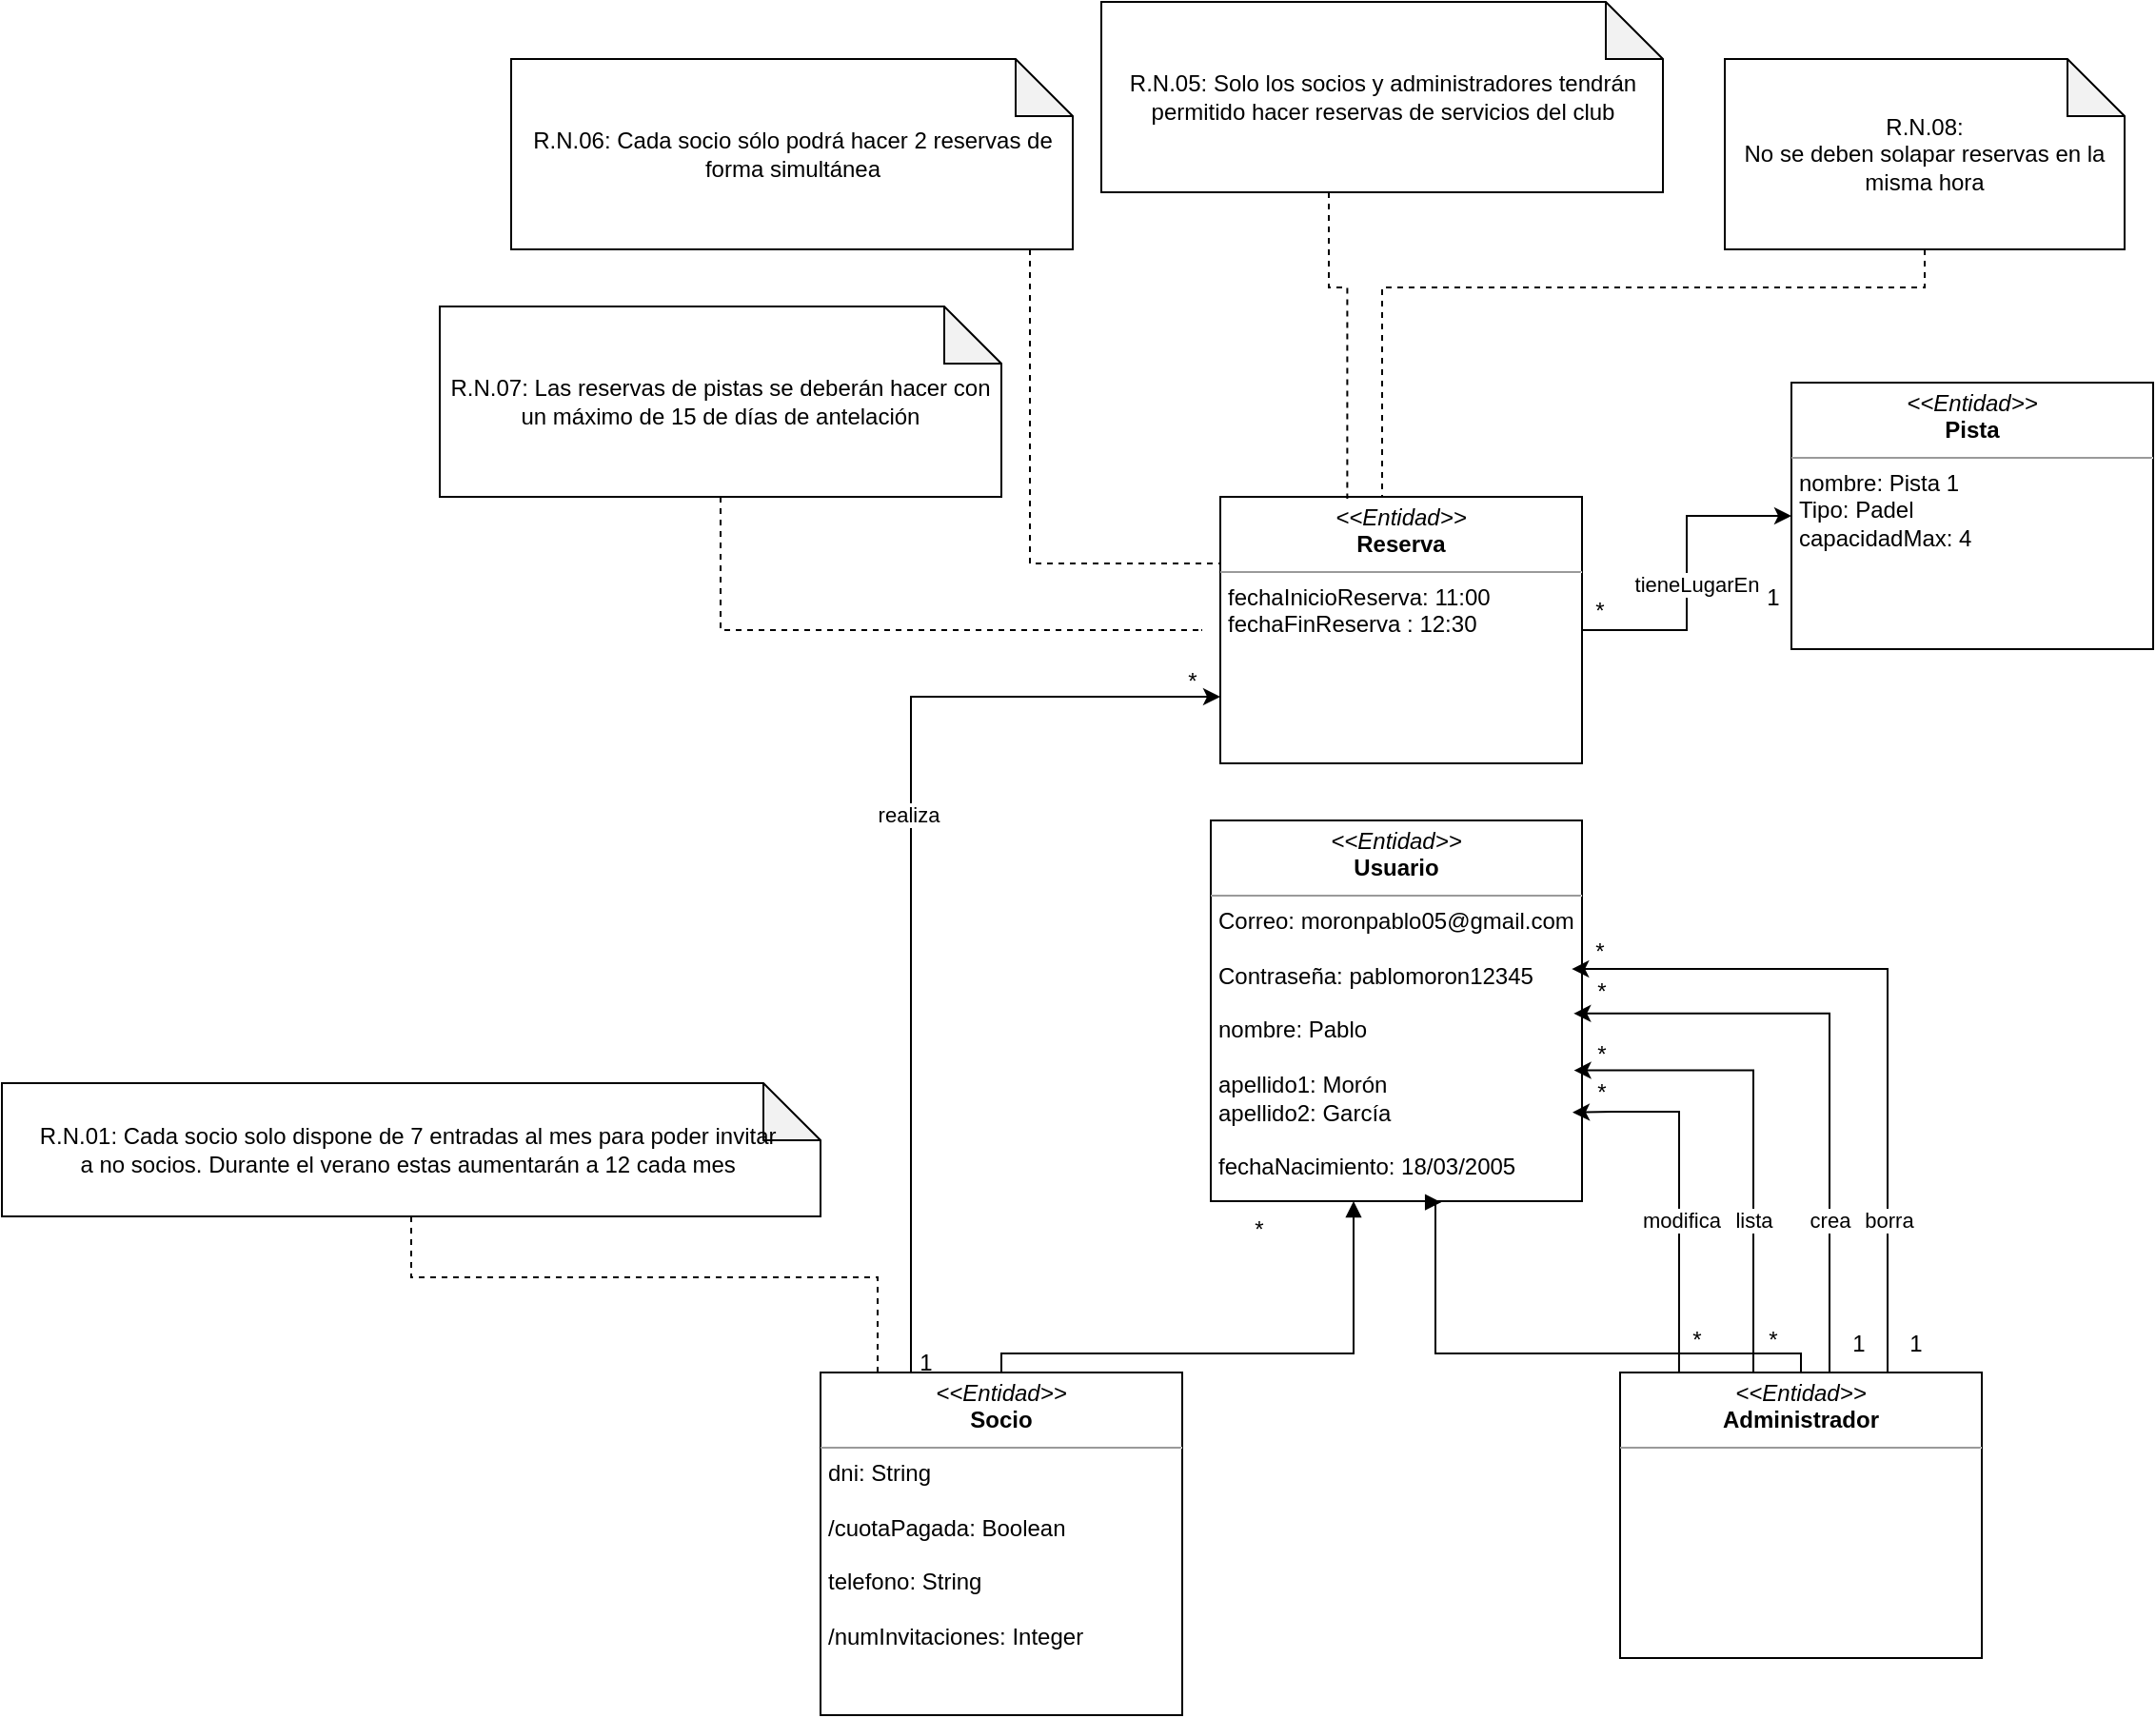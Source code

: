 <mxfile version="25.0.1">
  <diagram name="Página-1" id="Qre8xRtkXINu6mSkF_Qo">
    <mxGraphModel dx="2003" dy="1700" grid="1" gridSize="10" guides="1" tooltips="1" connect="1" arrows="1" fold="1" page="1" pageScale="1" pageWidth="827" pageHeight="1169" math="0" shadow="0">
      <root>
        <mxCell id="0" />
        <mxCell id="1" parent="0" />
        <mxCell id="X_uEDLT4WlRVR4zhBA6H-5" style="edgeStyle=orthogonalEdgeStyle;rounded=0;orthogonalLoop=1;jettySize=auto;html=1;exitX=0.25;exitY=0;exitDx=0;exitDy=0;entryX=0;entryY=0.75;entryDx=0;entryDy=0;" edge="1" parent="1" source="X_uEDLT4WlRVR4zhBA6H-7" target="X_uEDLT4WlRVR4zhBA6H-19">
          <mxGeometry relative="1" as="geometry" />
        </mxCell>
        <mxCell id="X_uEDLT4WlRVR4zhBA6H-6" value="realiza" style="edgeLabel;html=1;align=center;verticalAlign=middle;resizable=0;points=[];" connectable="0" vertex="1" parent="X_uEDLT4WlRVR4zhBA6H-5">
          <mxGeometry x="0.134" y="2" relative="1" as="geometry">
            <mxPoint as="offset" />
          </mxGeometry>
        </mxCell>
        <mxCell id="X_uEDLT4WlRVR4zhBA6H-7" value="&lt;p style=&quot;margin:0px;margin-top:4px;text-align:center;&quot;&gt;&lt;i&gt;&amp;lt;&amp;lt;Entidad&amp;gt;&amp;gt;&lt;/i&gt;&lt;br&gt;&lt;b&gt;Socio&lt;/b&gt;&lt;/p&gt;&lt;hr size=&quot;1&quot;&gt;&lt;p style=&quot;margin:0px;margin-left:4px;&quot;&gt;dni: String&lt;/p&gt;&lt;p style=&quot;margin:0px;margin-left:4px;&quot;&gt;&lt;br&gt;&lt;/p&gt;&lt;p style=&quot;margin:0px;margin-left:4px;&quot;&gt;&lt;span style=&quot;background-color: initial;&quot;&gt;/cuotaPagada: Boolean&lt;/span&gt;&lt;/p&gt;&lt;p style=&quot;margin:0px;margin-left:4px;&quot;&gt;&lt;span style=&quot;background-color: initial;&quot;&gt;&lt;br&gt;&lt;/span&gt;&lt;/p&gt;&lt;p style=&quot;margin:0px;margin-left:4px;&quot;&gt;&lt;span style=&quot;background-color: initial;&quot;&gt;telefono: String&lt;/span&gt;&lt;/p&gt;&lt;p style=&quot;margin:0px;margin-left:4px;&quot;&gt;&lt;br&gt;&lt;/p&gt;&lt;p style=&quot;margin:0px;margin-left:4px;&quot;&gt;&lt;span style=&quot;background-color: initial;&quot;&gt;/numInvitaciones: Integer&lt;/span&gt;&lt;/p&gt;&lt;p style=&quot;margin:0px;margin-left:4px;&quot;&gt;&lt;br&gt;&lt;/p&gt;&lt;p style=&quot;margin:0px;margin-left:4px;&quot;&gt;&lt;br&gt;&lt;/p&gt;" style="verticalAlign=top;align=left;overflow=fill;fontSize=12;fontFamily=Helvetica;html=1;rounded=0;shadow=0;comic=0;labelBackgroundColor=none;strokeWidth=1" vertex="1" parent="1">
          <mxGeometry x="30" y="290" width="190" height="180" as="geometry" />
        </mxCell>
        <mxCell id="X_uEDLT4WlRVR4zhBA6H-8" value="&lt;p style=&quot;margin:0px;margin-top:4px;text-align:center;&quot;&gt;&lt;i&gt;&amp;lt;&amp;lt;Entidad&amp;gt;&amp;gt;&lt;/i&gt;&lt;br&gt;&lt;b&gt;Usuario&lt;/b&gt;&lt;/p&gt;&lt;hr size=&quot;1&quot;&gt;&lt;p style=&quot;margin:0px;margin-left:4px;&quot;&gt;Correo: moronpablo05@gmail.com&lt;/p&gt;&lt;p style=&quot;margin:0px;margin-left:4px;&quot;&gt;&lt;br&gt;&lt;/p&gt;&lt;p style=&quot;margin:0px;margin-left:4px;&quot;&gt;Contraseña: pablomoron12345&lt;/p&gt;&lt;p style=&quot;margin:0px;margin-left:4px;&quot;&gt;&lt;br&gt;&lt;/p&gt;&lt;p style=&quot;margin:0px;margin-left:4px;&quot;&gt;nombre: Pablo&lt;/p&gt;&lt;p style=&quot;margin:0px;margin-left:4px;&quot;&gt;&lt;br&gt;&lt;/p&gt;&lt;p style=&quot;margin:0px;margin-left:4px;&quot;&gt;apellido1: Morón&lt;/p&gt;&lt;p style=&quot;margin:0px;margin-left:4px;&quot;&gt;apellido2: García&lt;/p&gt;&lt;p style=&quot;margin:0px;margin-left:4px;&quot;&gt;&lt;br&gt;&lt;/p&gt;&lt;p style=&quot;margin:0px;margin-left:4px;&quot;&gt;fechaNacimiento: 18/03/2005&lt;/p&gt;" style="verticalAlign=top;align=left;overflow=fill;fontSize=12;fontFamily=Helvetica;html=1;rounded=0;shadow=0;comic=0;labelBackgroundColor=none;strokeWidth=1" vertex="1" parent="1">
          <mxGeometry x="235" width="195" height="200" as="geometry" />
        </mxCell>
        <mxCell id="X_uEDLT4WlRVR4zhBA6H-12" style="edgeStyle=orthogonalEdgeStyle;rounded=0;orthogonalLoop=1;jettySize=auto;html=1;entryX=0.026;entryY=0.776;entryDx=0;entryDy=0;entryPerimeter=0;endArrow=classic;endFill=1;" edge="1" parent="1" source="X_uEDLT4WlRVR4zhBA6H-13" target="X_uEDLT4WlRVR4zhBA6H-60">
          <mxGeometry relative="1" as="geometry">
            <Array as="points">
              <mxPoint x="520" y="131" />
            </Array>
          </mxGeometry>
        </mxCell>
        <mxCell id="X_uEDLT4WlRVR4zhBA6H-13" value="&lt;p style=&quot;margin:0px;margin-top:4px;text-align:center;&quot;&gt;&lt;i&gt;&amp;lt;&amp;lt;Entidad&amp;gt;&amp;gt;&lt;/i&gt;&lt;br&gt;&lt;b&gt;Administrador&lt;/b&gt;&lt;/p&gt;&lt;hr size=&quot;1&quot;&gt;&lt;p style=&quot;margin:0px;margin-left:4px;&quot;&gt;&amp;nbsp;&lt;/p&gt;" style="verticalAlign=top;align=left;overflow=fill;fontSize=12;fontFamily=Helvetica;html=1;rounded=0;shadow=0;comic=0;labelBackgroundColor=none;strokeWidth=1" vertex="1" parent="1">
          <mxGeometry x="450" y="290" width="190" height="150" as="geometry" />
        </mxCell>
        <mxCell id="X_uEDLT4WlRVR4zhBA6H-14" value="&lt;p style=&quot;margin:0px;margin-top:4px;text-align:center;&quot;&gt;&lt;i&gt;&amp;lt;&amp;lt;Entidad&amp;gt;&amp;gt;&lt;/i&gt;&lt;br&gt;&lt;b&gt;Pista&lt;/b&gt;&lt;/p&gt;&lt;hr size=&quot;1&quot;&gt;&lt;p style=&quot;margin:0px;margin-left:4px;&quot;&gt;nombre: Pista 1&lt;/p&gt;&lt;p style=&quot;margin:0px;margin-left:4px;&quot;&gt;Tipo: Padel&lt;/p&gt;&lt;p style=&quot;margin:0px;margin-left:4px;&quot;&gt;capacidadMax: 4&lt;/p&gt;" style="verticalAlign=top;align=left;overflow=fill;fontSize=12;fontFamily=Helvetica;html=1;rounded=0;shadow=0;comic=0;labelBackgroundColor=none;strokeWidth=1" vertex="1" parent="1">
          <mxGeometry x="540" y="-230" width="190" height="140" as="geometry" />
        </mxCell>
        <mxCell id="X_uEDLT4WlRVR4zhBA6H-15" style="edgeStyle=orthogonalEdgeStyle;rounded=0;orthogonalLoop=1;jettySize=auto;html=1;exitX=1;exitY=0.5;exitDx=0;exitDy=0;entryX=0;entryY=0.5;entryDx=0;entryDy=0;endArrow=classic;endFill=1;" edge="1" parent="1" source="X_uEDLT4WlRVR4zhBA6H-19" target="X_uEDLT4WlRVR4zhBA6H-14">
          <mxGeometry relative="1" as="geometry" />
        </mxCell>
        <mxCell id="X_uEDLT4WlRVR4zhBA6H-16" value="tieneLugarEn" style="edgeLabel;html=1;align=center;verticalAlign=middle;resizable=0;points=[];" connectable="0" vertex="1" parent="X_uEDLT4WlRVR4zhBA6H-15">
          <mxGeometry x="-0.121" y="-3" relative="1" as="geometry">
            <mxPoint x="2" y="-5" as="offset" />
          </mxGeometry>
        </mxCell>
        <mxCell id="X_uEDLT4WlRVR4zhBA6H-19" value="&lt;p style=&quot;margin:0px;margin-top:4px;text-align:center;&quot;&gt;&lt;i&gt;&amp;lt;&amp;lt;Entidad&amp;gt;&amp;gt;&lt;/i&gt;&lt;br&gt;&lt;b&gt;Reserva&lt;/b&gt;&lt;/p&gt;&lt;hr size=&quot;1&quot;&gt;&lt;p style=&quot;margin:0px;margin-left:4px;&quot;&gt;fechaInicioReserva: 11:00&lt;/p&gt;&lt;p style=&quot;margin:0px;margin-left:4px;&quot;&gt;fechaFinReserva : 12:30&lt;/p&gt;&lt;p style=&quot;margin:0px;margin-left:4px;&quot;&gt;&lt;br&gt;&lt;/p&gt;" style="verticalAlign=top;align=left;overflow=fill;fontSize=12;fontFamily=Helvetica;html=1;rounded=0;shadow=0;comic=0;labelBackgroundColor=none;strokeWidth=1" vertex="1" parent="1">
          <mxGeometry x="240" y="-170" width="190" height="140" as="geometry" />
        </mxCell>
        <mxCell id="X_uEDLT4WlRVR4zhBA6H-20" style="edgeStyle=orthogonalEdgeStyle;rounded=0;orthogonalLoop=1;jettySize=auto;html=1;entryX=0.621;entryY=1.003;entryDx=0;entryDy=0;entryPerimeter=0;endArrow=block;endFill=1;" edge="1" parent="1" source="X_uEDLT4WlRVR4zhBA6H-13" target="X_uEDLT4WlRVR4zhBA6H-8">
          <mxGeometry relative="1" as="geometry">
            <Array as="points">
              <mxPoint x="545" y="280" />
              <mxPoint x="353" y="280" />
            </Array>
          </mxGeometry>
        </mxCell>
        <mxCell id="X_uEDLT4WlRVR4zhBA6H-22" style="edgeStyle=orthogonalEdgeStyle;rounded=0;orthogonalLoop=1;jettySize=auto;html=1;endArrow=block;endFill=1;" edge="1" parent="1" source="X_uEDLT4WlRVR4zhBA6H-7" target="X_uEDLT4WlRVR4zhBA6H-8">
          <mxGeometry relative="1" as="geometry">
            <Array as="points">
              <mxPoint x="125" y="280" />
              <mxPoint x="310" y="280" />
            </Array>
          </mxGeometry>
        </mxCell>
        <mxCell id="X_uEDLT4WlRVR4zhBA6H-26" value="R.N.01:&amp;nbsp;Cada socio solo dispone de 7 entradas al mes para poder invitar&amp;nbsp;&lt;div&gt;a no socios. Durante el verano estas aumentarán a 12 cada mes&amp;nbsp;&lt;/div&gt;" style="shape=note;whiteSpace=wrap;html=1;backgroundOutline=1;darkOpacity=0.05;" vertex="1" parent="1">
          <mxGeometry x="-400" y="138" width="430" height="70" as="geometry" />
        </mxCell>
        <mxCell id="X_uEDLT4WlRVR4zhBA6H-27" value="1" style="text;html=1;align=center;verticalAlign=middle;resizable=0;points=[];autosize=1;strokeColor=none;fillColor=none;" vertex="1" parent="1">
          <mxGeometry x="515" y="-132" width="30" height="30" as="geometry" />
        </mxCell>
        <mxCell id="X_uEDLT4WlRVR4zhBA6H-28" value="R.N.08:&lt;div&gt;No se deben solapar reservas en la misma hora&lt;/div&gt;" style="shape=note;whiteSpace=wrap;html=1;backgroundOutline=1;darkOpacity=0.05;" vertex="1" parent="1">
          <mxGeometry x="505" y="-400" width="210" height="100" as="geometry" />
        </mxCell>
        <mxCell id="X_uEDLT4WlRVR4zhBA6H-29" style="edgeStyle=orthogonalEdgeStyle;rounded=0;orthogonalLoop=1;jettySize=auto;html=1;entryX=0.368;entryY=0;entryDx=0;entryDy=0;entryPerimeter=0;dashed=1;endArrow=none;endFill=0;" edge="1" parent="1" source="X_uEDLT4WlRVR4zhBA6H-26" target="X_uEDLT4WlRVR4zhBA6H-7">
          <mxGeometry relative="1" as="geometry">
            <Array as="points">
              <mxPoint x="-185" y="240" />
              <mxPoint x="60" y="240" />
              <mxPoint x="60" y="290" />
            </Array>
          </mxGeometry>
        </mxCell>
        <mxCell id="X_uEDLT4WlRVR4zhBA6H-30" style="edgeStyle=orthogonalEdgeStyle;rounded=0;orthogonalLoop=1;jettySize=auto;html=1;entryX=0.5;entryY=0;entryDx=0;entryDy=0;dashed=1;endArrow=none;endFill=0;" edge="1" parent="1" source="X_uEDLT4WlRVR4zhBA6H-28" target="X_uEDLT4WlRVR4zhBA6H-19">
          <mxGeometry relative="1" as="geometry">
            <mxPoint x="-620" y="-400" as="sourcePoint" />
            <Array as="points">
              <mxPoint x="610" y="-280" />
              <mxPoint x="325" y="-280" />
            </Array>
          </mxGeometry>
        </mxCell>
        <mxCell id="X_uEDLT4WlRVR4zhBA6H-32" value="1" style="text;html=1;align=center;verticalAlign=middle;resizable=0;points=[];autosize=1;strokeColor=none;fillColor=none;" vertex="1" parent="1">
          <mxGeometry x="70" y="270" width="30" height="30" as="geometry" />
        </mxCell>
        <mxCell id="X_uEDLT4WlRVR4zhBA6H-33" value="*" style="text;html=1;align=center;verticalAlign=middle;resizable=0;points=[];autosize=1;strokeColor=none;fillColor=none;" vertex="1" parent="1">
          <mxGeometry x="210" y="-88" width="30" height="30" as="geometry" />
        </mxCell>
        <mxCell id="X_uEDLT4WlRVR4zhBA6H-43" style="edgeStyle=orthogonalEdgeStyle;rounded=0;orthogonalLoop=1;jettySize=auto;html=1;entryX=0.351;entryY=0.007;entryDx=0;entryDy=0;endArrow=none;endFill=0;dashed=1;entryPerimeter=0;" edge="1" parent="1" source="X_uEDLT4WlRVR4zhBA6H-44" target="X_uEDLT4WlRVR4zhBA6H-19">
          <mxGeometry relative="1" as="geometry">
            <Array as="points">
              <mxPoint x="297" y="-280" />
            </Array>
          </mxGeometry>
        </mxCell>
        <mxCell id="X_uEDLT4WlRVR4zhBA6H-44" value="R.N.05:&amp;nbsp;Solo los socios y administradores tendrán permitido hacer reservas de servicios del club" style="shape=note;whiteSpace=wrap;html=1;backgroundOutline=1;darkOpacity=0.05;" vertex="1" parent="1">
          <mxGeometry x="177.5" y="-430" width="295" height="100" as="geometry" />
        </mxCell>
        <mxCell id="X_uEDLT4WlRVR4zhBA6H-45" style="edgeStyle=orthogonalEdgeStyle;rounded=0;orthogonalLoop=1;jettySize=auto;html=1;entryX=0;entryY=0.25;entryDx=0;entryDy=0;endArrow=none;endFill=0;dashed=1;" edge="1" parent="1" source="X_uEDLT4WlRVR4zhBA6H-46" target="X_uEDLT4WlRVR4zhBA6H-19">
          <mxGeometry relative="1" as="geometry">
            <Array as="points">
              <mxPoint x="140" y="-135" />
            </Array>
          </mxGeometry>
        </mxCell>
        <mxCell id="X_uEDLT4WlRVR4zhBA6H-46" value="R.N.06:&amp;nbsp;Cada socio sólo podrá hacer 2 reservas de forma simultánea" style="shape=note;whiteSpace=wrap;html=1;backgroundOutline=1;darkOpacity=0.05;" vertex="1" parent="1">
          <mxGeometry x="-132.5" y="-400" width="295" height="100" as="geometry" />
        </mxCell>
        <mxCell id="X_uEDLT4WlRVR4zhBA6H-47" style="edgeStyle=orthogonalEdgeStyle;rounded=0;orthogonalLoop=1;jettySize=auto;html=1;endArrow=none;endFill=0;dashed=1;" edge="1" parent="1" source="X_uEDLT4WlRVR4zhBA6H-48">
          <mxGeometry relative="1" as="geometry">
            <Array as="points">
              <mxPoint x="-23" y="-100" />
              <mxPoint x="231" y="-100" />
            </Array>
            <mxPoint x="230" y="-100" as="targetPoint" />
          </mxGeometry>
        </mxCell>
        <mxCell id="X_uEDLT4WlRVR4zhBA6H-48" value="R.N.07:&amp;nbsp;Las reservas de pistas se deberán hacer con un máximo de 15 de días de antelación" style="shape=note;whiteSpace=wrap;html=1;backgroundOutline=1;darkOpacity=0.05;" vertex="1" parent="1">
          <mxGeometry x="-170" y="-270" width="295" height="100" as="geometry" />
        </mxCell>
        <mxCell id="X_uEDLT4WlRVR4zhBA6H-54" value="*" style="text;html=1;align=center;verticalAlign=middle;resizable=0;points=[];autosize=1;strokeColor=none;fillColor=none;" vertex="1" parent="1">
          <mxGeometry x="424" y="-125" width="30" height="30" as="geometry" />
        </mxCell>
        <mxCell id="X_uEDLT4WlRVR4zhBA6H-55" style="edgeStyle=orthogonalEdgeStyle;rounded=0;orthogonalLoop=1;jettySize=auto;html=1;entryX=0.021;entryY=0.88;entryDx=0;entryDy=0;entryPerimeter=0;endArrow=classic;endFill=1;" edge="1" parent="1" source="X_uEDLT4WlRVR4zhBA6H-13" target="X_uEDLT4WlRVR4zhBA6H-58">
          <mxGeometry relative="1" as="geometry">
            <Array as="points">
              <mxPoint x="560" y="101" />
            </Array>
          </mxGeometry>
        </mxCell>
        <mxCell id="X_uEDLT4WlRVR4zhBA6H-56" value="crea" style="edgeLabel;html=1;align=center;verticalAlign=middle;resizable=0;points=[];" connectable="0" vertex="1" parent="X_uEDLT4WlRVR4zhBA6H-55">
          <mxGeometry x="-0.379" relative="1" as="geometry">
            <mxPoint y="20" as="offset" />
          </mxGeometry>
        </mxCell>
        <mxCell id="X_uEDLT4WlRVR4zhBA6H-57" value="lista" style="edgeLabel;html=1;align=center;verticalAlign=middle;resizable=0;points=[];" connectable="0" vertex="1" parent="X_uEDLT4WlRVR4zhBA6H-55">
          <mxGeometry x="-0.071" y="1" relative="1" as="geometry">
            <mxPoint x="-39" y="70" as="offset" />
          </mxGeometry>
        </mxCell>
        <mxCell id="X_uEDLT4WlRVR4zhBA6H-58" value="*" style="text;html=1;align=center;verticalAlign=middle;resizable=0;points=[];autosize=1;strokeColor=none;fillColor=none;" vertex="1" parent="1">
          <mxGeometry x="425" y="75" width="30" height="30" as="geometry" />
        </mxCell>
        <mxCell id="X_uEDLT4WlRVR4zhBA6H-59" value="1" style="text;html=1;align=center;verticalAlign=middle;resizable=0;points=[];autosize=1;strokeColor=none;fillColor=none;" vertex="1" parent="1">
          <mxGeometry x="560" y="260" width="30" height="30" as="geometry" />
        </mxCell>
        <mxCell id="X_uEDLT4WlRVR4zhBA6H-60" value="*" style="text;html=1;align=center;verticalAlign=middle;resizable=0;points=[];autosize=1;strokeColor=none;fillColor=none;" vertex="1" parent="1">
          <mxGeometry x="425" y="108" width="30" height="30" as="geometry" />
        </mxCell>
        <mxCell id="X_uEDLT4WlRVR4zhBA6H-61" value="*" style="text;html=1;align=center;verticalAlign=middle;resizable=0;points=[];autosize=1;strokeColor=none;fillColor=none;" vertex="1" parent="1">
          <mxGeometry x="515" y="258" width="30" height="30" as="geometry" />
        </mxCell>
        <mxCell id="X_uEDLT4WlRVR4zhBA6H-62" style="edgeStyle=orthogonalEdgeStyle;rounded=0;orthogonalLoop=1;jettySize=auto;html=1;entryX=0.995;entryY=0.852;entryDx=0;entryDy=0;entryPerimeter=0;endArrow=classic;endFill=1;" edge="1" parent="1">
          <mxGeometry relative="1" as="geometry">
            <mxPoint x="480.964" y="290" as="sourcePoint" />
            <mxPoint x="425.0" y="153.36" as="targetPoint" />
            <Array as="points">
              <mxPoint x="480.95" y="153" />
              <mxPoint x="445.95" y="153" />
            </Array>
          </mxGeometry>
        </mxCell>
        <mxCell id="X_uEDLT4WlRVR4zhBA6H-63" value="modifica" style="edgeLabel;html=1;align=center;verticalAlign=middle;resizable=0;points=[];" connectable="0" vertex="1" parent="X_uEDLT4WlRVR4zhBA6H-62">
          <mxGeometry x="-0.104" y="-1" relative="1" as="geometry">
            <mxPoint y="6" as="offset" />
          </mxGeometry>
        </mxCell>
        <mxCell id="X_uEDLT4WlRVR4zhBA6H-64" style="edgeStyle=orthogonalEdgeStyle;rounded=0;orthogonalLoop=1;jettySize=auto;html=1;entryX=0.998;entryY=0.339;entryDx=0;entryDy=0;entryPerimeter=0;exitX=0.017;exitY=1.01;exitDx=0;exitDy=0;exitPerimeter=0;endArrow=classic;endFill=1;" edge="1" parent="1" source="X_uEDLT4WlRVR4zhBA6H-69">
          <mxGeometry relative="1" as="geometry">
            <mxPoint x="590.0" y="307" as="sourcePoint" />
            <mxPoint x="424.62" y="78.02" as="targetPoint" />
            <Array as="points">
              <mxPoint x="591" y="78" />
            </Array>
          </mxGeometry>
        </mxCell>
        <mxCell id="X_uEDLT4WlRVR4zhBA6H-65" value="borra" style="edgeLabel;html=1;align=center;verticalAlign=middle;resizable=0;points=[];" connectable="0" vertex="1" parent="X_uEDLT4WlRVR4zhBA6H-64">
          <mxGeometry x="-0.508" relative="1" as="geometry">
            <mxPoint y="12" as="offset" />
          </mxGeometry>
        </mxCell>
        <mxCell id="X_uEDLT4WlRVR4zhBA6H-66" value="*" style="text;html=1;align=center;verticalAlign=middle;resizable=0;points=[];autosize=1;strokeColor=none;fillColor=none;" vertex="1" parent="1">
          <mxGeometry x="475" y="258" width="30" height="30" as="geometry" />
        </mxCell>
        <mxCell id="X_uEDLT4WlRVR4zhBA6H-67" value="*" style="text;html=1;align=center;verticalAlign=middle;resizable=0;points=[];autosize=1;strokeColor=none;fillColor=none;" vertex="1" parent="1">
          <mxGeometry x="425" y="128" width="30" height="30" as="geometry" />
        </mxCell>
        <mxCell id="X_uEDLT4WlRVR4zhBA6H-68" value="*" style="text;html=1;align=center;verticalAlign=middle;resizable=0;points=[];autosize=1;strokeColor=none;fillColor=none;" vertex="1" parent="1">
          <mxGeometry x="424" y="54" width="30" height="30" as="geometry" />
        </mxCell>
        <mxCell id="X_uEDLT4WlRVR4zhBA6H-69" value="1" style="text;html=1;align=center;verticalAlign=middle;resizable=0;points=[];autosize=1;strokeColor=none;fillColor=none;" vertex="1" parent="1">
          <mxGeometry x="590" y="260" width="30" height="30" as="geometry" />
        </mxCell>
        <mxCell id="X_uEDLT4WlRVR4zhBA6H-94" value="*" style="text;html=1;align=center;verticalAlign=middle;resizable=0;points=[];autosize=1;strokeColor=none;fillColor=none;" vertex="1" parent="1">
          <mxGeometry x="245" y="200" width="30" height="30" as="geometry" />
        </mxCell>
      </root>
    </mxGraphModel>
  </diagram>
</mxfile>
